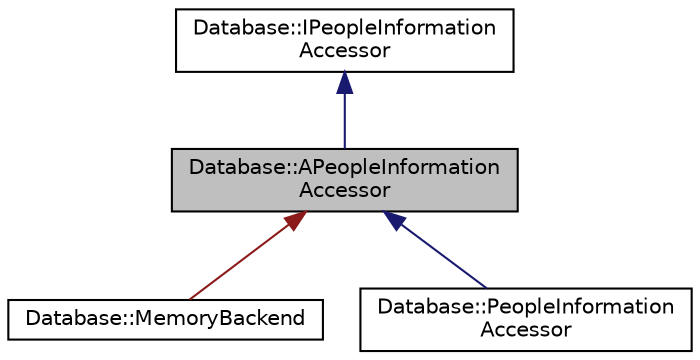 digraph "Database::APeopleInformationAccessor"
{
 // LATEX_PDF_SIZE
  edge [fontname="Helvetica",fontsize="10",labelfontname="Helvetica",labelfontsize="10"];
  node [fontname="Helvetica",fontsize="10",shape=record];
  Node1 [label="Database::APeopleInformation\lAccessor",height=0.2,width=0.4,color="black", fillcolor="grey75", style="filled", fontcolor="black",tooltip=" "];
  Node2 -> Node1 [dir="back",color="midnightblue",fontsize="10",style="solid",fontname="Helvetica"];
  Node2 [label="Database::IPeopleInformation\lAccessor",height=0.2,width=0.4,color="black", fillcolor="white", style="filled",URL="$class_database_1_1_i_people_information_accessor.html",tooltip=" "];
  Node1 -> Node3 [dir="back",color="firebrick4",fontsize="10",style="solid",fontname="Helvetica"];
  Node3 [label="Database::MemoryBackend",height=0.2,width=0.4,color="black", fillcolor="white", style="filled",URL="$class_database_1_1_memory_backend.html",tooltip="memory based backend"];
  Node1 -> Node4 [dir="back",color="midnightblue",fontsize="10",style="solid",fontname="Helvetica"];
  Node4 [label="Database::PeopleInformation\lAccessor",height=0.2,width=0.4,color="black", fillcolor="white", style="filled",URL="$class_database_1_1_people_information_accessor.html",tooltip=" "];
}
